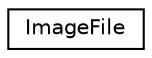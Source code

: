 digraph "Graphical Class Hierarchy"
{
 // LATEX_PDF_SIZE
  edge [fontname="Helvetica",fontsize="10",labelfontname="Helvetica",labelfontsize="10"];
  node [fontname="Helvetica",fontsize="10",shape=record];
  rankdir="LR";
  Node0 [label="ImageFile",height=0.2,width=0.4,color="black", fillcolor="white", style="filled",URL="$struct_image_file.html",tooltip=" "];
}
